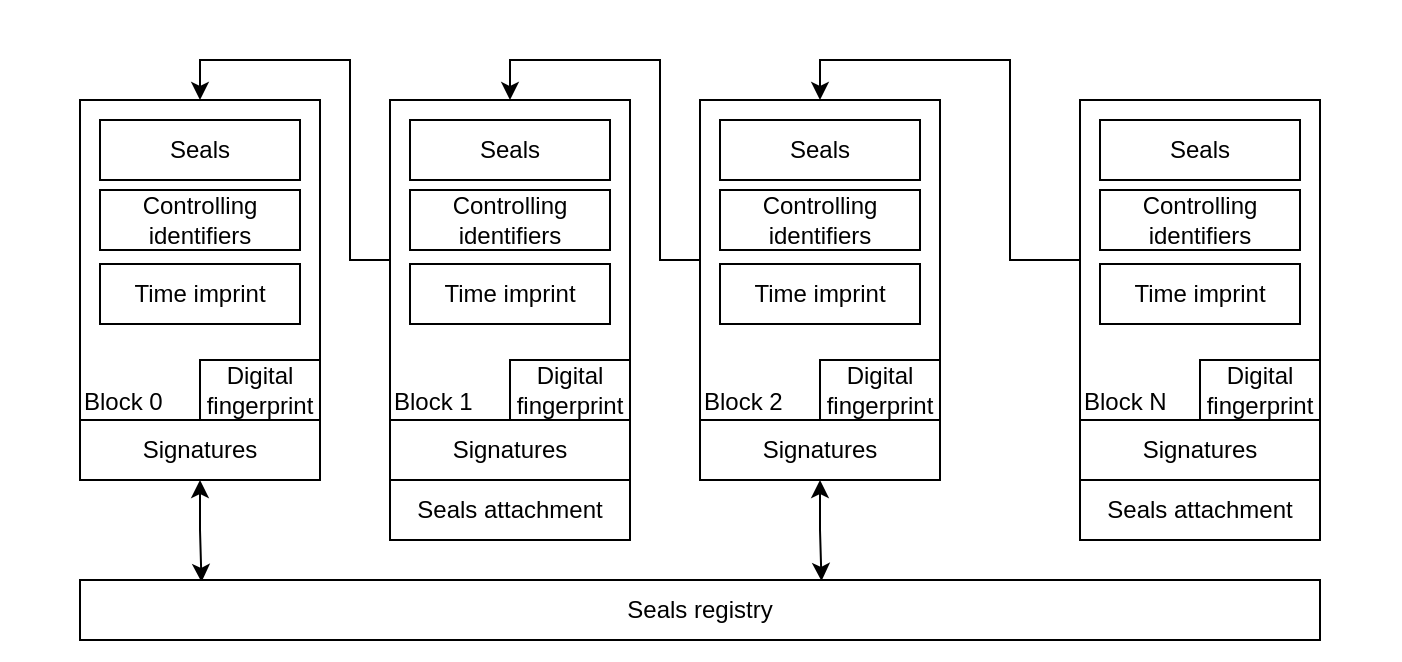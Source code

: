 <mxfile version="12.5.3" type="device"><diagram id="c_UMqJopEozdQ-m8GWmd" name="Page-1"><mxGraphModel dx="1408" dy="922" grid="1" gridSize="10" guides="1" tooltips="1" connect="1" arrows="1" fold="1" page="1" pageScale="1" pageWidth="1100" pageHeight="850" math="0" shadow="0"><root><mxCell id="0"/><mxCell id="1" parent="0"/><mxCell id="zs2CgBGLolt0rBkkNLcP-1" value="" style="rounded=0;whiteSpace=wrap;html=1;strokeColor=none;" vertex="1" parent="1"><mxGeometry y="110" width="700" height="330" as="geometry"/></mxCell><mxCell id="zs2CgBGLolt0rBkkNLcP-2" value="Block 0" style="rounded=0;whiteSpace=wrap;html=1;align=left;verticalAlign=bottom;" vertex="1" parent="1"><mxGeometry x="40" y="160" width="120" height="160" as="geometry"/></mxCell><mxCell id="zs2CgBGLolt0rBkkNLcP-3" value="Seals" style="rounded=0;whiteSpace=wrap;html=1;" vertex="1" parent="1"><mxGeometry x="50" y="170" width="100" height="30" as="geometry"/></mxCell><mxCell id="zs2CgBGLolt0rBkkNLcP-4" value="Controlling identifiers" style="rounded=0;whiteSpace=wrap;html=1;" vertex="1" parent="1"><mxGeometry x="50" y="205" width="100" height="30" as="geometry"/></mxCell><mxCell id="zs2CgBGLolt0rBkkNLcP-5" style="edgeStyle=orthogonalEdgeStyle;rounded=0;orthogonalLoop=1;jettySize=auto;html=1;entryX=0.5;entryY=0;entryDx=0;entryDy=0;" edge="1" parent="1" source="zs2CgBGLolt0rBkkNLcP-6" target="zs2CgBGLolt0rBkkNLcP-2"><mxGeometry relative="1" as="geometry"/></mxCell><mxCell id="zs2CgBGLolt0rBkkNLcP-6" value="Block 1" style="rounded=0;whiteSpace=wrap;html=1;align=left;verticalAlign=bottom;" vertex="1" parent="1"><mxGeometry x="195" y="160" width="120" height="160" as="geometry"/></mxCell><mxCell id="zs2CgBGLolt0rBkkNLcP-7" value="Seals" style="rounded=0;whiteSpace=wrap;html=1;" vertex="1" parent="1"><mxGeometry x="205" y="170" width="100" height="30" as="geometry"/></mxCell><mxCell id="zs2CgBGLolt0rBkkNLcP-8" value="Controlling identifiers" style="rounded=0;whiteSpace=wrap;html=1;" vertex="1" parent="1"><mxGeometry x="205" y="205" width="100" height="30" as="geometry"/></mxCell><mxCell id="zs2CgBGLolt0rBkkNLcP-9" value="Digital fingerprint" style="rounded=0;whiteSpace=wrap;html=1;align=center;verticalAlign=middle;" vertex="1" parent="1"><mxGeometry x="100" y="290" width="60" height="30" as="geometry"/></mxCell><mxCell id="zs2CgBGLolt0rBkkNLcP-10" style="edgeStyle=orthogonalEdgeStyle;rounded=0;orthogonalLoop=1;jettySize=auto;html=1;entryX=0.5;entryY=0;entryDx=0;entryDy=0;" edge="1" parent="1" source="zs2CgBGLolt0rBkkNLcP-11" target="zs2CgBGLolt0rBkkNLcP-6"><mxGeometry relative="1" as="geometry"/></mxCell><mxCell id="zs2CgBGLolt0rBkkNLcP-11" value="Block 2" style="rounded=0;whiteSpace=wrap;html=1;align=left;verticalAlign=bottom;" vertex="1" parent="1"><mxGeometry x="350" y="160" width="120" height="160" as="geometry"/></mxCell><mxCell id="zs2CgBGLolt0rBkkNLcP-12" value="Seals" style="rounded=0;whiteSpace=wrap;html=1;" vertex="1" parent="1"><mxGeometry x="360" y="170" width="100" height="30" as="geometry"/></mxCell><mxCell id="zs2CgBGLolt0rBkkNLcP-13" value="Controlling identifiers" style="rounded=0;whiteSpace=wrap;html=1;" vertex="1" parent="1"><mxGeometry x="360" y="205" width="100" height="30" as="geometry"/></mxCell><mxCell id="zs2CgBGLolt0rBkkNLcP-14" style="edgeStyle=orthogonalEdgeStyle;rounded=0;orthogonalLoop=1;jettySize=auto;html=1;entryX=0.5;entryY=0;entryDx=0;entryDy=0;" edge="1" parent="1" source="zs2CgBGLolt0rBkkNLcP-15" target="zs2CgBGLolt0rBkkNLcP-11"><mxGeometry relative="1" as="geometry"/></mxCell><mxCell id="zs2CgBGLolt0rBkkNLcP-15" value="Block N" style="rounded=0;whiteSpace=wrap;html=1;align=left;verticalAlign=bottom;" vertex="1" parent="1"><mxGeometry x="540" y="160" width="120" height="160" as="geometry"/></mxCell><mxCell id="zs2CgBGLolt0rBkkNLcP-16" value="Seals" style="rounded=0;whiteSpace=wrap;html=1;" vertex="1" parent="1"><mxGeometry x="550" y="170" width="100" height="30" as="geometry"/></mxCell><mxCell id="zs2CgBGLolt0rBkkNLcP-17" value="Controlling identifiers" style="rounded=0;whiteSpace=wrap;html=1;" vertex="1" parent="1"><mxGeometry x="550" y="205" width="100" height="30" as="geometry"/></mxCell><mxCell id="zs2CgBGLolt0rBkkNLcP-18" style="edgeStyle=orthogonalEdgeStyle;rounded=0;orthogonalLoop=1;jettySize=auto;html=1;startArrow=classic;startFill=1;entryX=0.098;entryY=0.032;entryDx=0;entryDy=0;entryPerimeter=0;" edge="1" parent="1" source="zs2CgBGLolt0rBkkNLcP-19" target="zs2CgBGLolt0rBkkNLcP-27"><mxGeometry relative="1" as="geometry"><mxPoint x="99" y="397" as="targetPoint"/></mxGeometry></mxCell><mxCell id="zs2CgBGLolt0rBkkNLcP-19" value="Signatures" style="rounded=0;whiteSpace=wrap;html=1;align=center;verticalAlign=middle;" vertex="1" parent="1"><mxGeometry x="40" y="320" width="120" height="30" as="geometry"/></mxCell><mxCell id="zs2CgBGLolt0rBkkNLcP-20" value="Signatures" style="rounded=0;whiteSpace=wrap;html=1;align=center;verticalAlign=middle;" vertex="1" parent="1"><mxGeometry x="195" y="320" width="120" height="30" as="geometry"/></mxCell><mxCell id="zs2CgBGLolt0rBkkNLcP-21" style="edgeStyle=orthogonalEdgeStyle;rounded=0;orthogonalLoop=1;jettySize=auto;html=1;entryX=0.598;entryY=0.015;entryDx=0;entryDy=0;entryPerimeter=0;startArrow=classic;startFill=1;" edge="1" parent="1" source="zs2CgBGLolt0rBkkNLcP-22" target="zs2CgBGLolt0rBkkNLcP-27"><mxGeometry relative="1" as="geometry"/></mxCell><mxCell id="zs2CgBGLolt0rBkkNLcP-22" value="Signatures" style="rounded=0;whiteSpace=wrap;html=1;align=center;verticalAlign=middle;" vertex="1" parent="1"><mxGeometry x="350" y="320" width="120" height="30" as="geometry"/></mxCell><mxCell id="zs2CgBGLolt0rBkkNLcP-23" value="Signatures" style="rounded=0;whiteSpace=wrap;html=1;align=center;verticalAlign=middle;" vertex="1" parent="1"><mxGeometry x="540" y="320" width="120" height="30" as="geometry"/></mxCell><mxCell id="zs2CgBGLolt0rBkkNLcP-24" value="Digital fingerprint" style="rounded=0;whiteSpace=wrap;html=1;align=center;verticalAlign=middle;" vertex="1" parent="1"><mxGeometry x="255" y="290" width="60" height="30" as="geometry"/></mxCell><mxCell id="zs2CgBGLolt0rBkkNLcP-25" value="Digital fingerprint" style="rounded=0;whiteSpace=wrap;html=1;align=center;verticalAlign=middle;" vertex="1" parent="1"><mxGeometry x="410" y="290" width="60" height="30" as="geometry"/></mxCell><mxCell id="zs2CgBGLolt0rBkkNLcP-26" value="Digital fingerprint" style="rounded=0;whiteSpace=wrap;html=1;align=center;verticalAlign=middle;" vertex="1" parent="1"><mxGeometry x="600" y="290" width="60" height="30" as="geometry"/></mxCell><mxCell id="zs2CgBGLolt0rBkkNLcP-27" value="Seals registry" style="rounded=0;whiteSpace=wrap;html=1;align=center;verticalAlign=middle;" vertex="1" parent="1"><mxGeometry x="40" y="400" width="620" height="30" as="geometry"/></mxCell><mxCell id="zs2CgBGLolt0rBkkNLcP-28" value="Seals attachment" style="rounded=0;whiteSpace=wrap;html=1;align=center;verticalAlign=middle;" vertex="1" parent="1"><mxGeometry x="195" y="350" width="120" height="30" as="geometry"/></mxCell><mxCell id="zs2CgBGLolt0rBkkNLcP-29" value="Seals attachment" style="rounded=0;whiteSpace=wrap;html=1;align=center;verticalAlign=middle;" vertex="1" parent="1"><mxGeometry x="540" y="350" width="120" height="30" as="geometry"/></mxCell><mxCell id="zs2CgBGLolt0rBkkNLcP-30" value="Time imprint" style="rounded=0;whiteSpace=wrap;html=1;" vertex="1" parent="1"><mxGeometry x="50" y="242" width="100" height="30" as="geometry"/></mxCell><mxCell id="zs2CgBGLolt0rBkkNLcP-31" value="Time imprint" style="rounded=0;whiteSpace=wrap;html=1;" vertex="1" parent="1"><mxGeometry x="205" y="242" width="100" height="30" as="geometry"/></mxCell><mxCell id="zs2CgBGLolt0rBkkNLcP-32" value="Time imprint" style="rounded=0;whiteSpace=wrap;html=1;" vertex="1" parent="1"><mxGeometry x="360" y="242" width="100" height="30" as="geometry"/></mxCell><mxCell id="zs2CgBGLolt0rBkkNLcP-33" value="Time imprint" style="rounded=0;whiteSpace=wrap;html=1;" vertex="1" parent="1"><mxGeometry x="550" y="242" width="100" height="30" as="geometry"/></mxCell></root></mxGraphModel></diagram></mxfile>